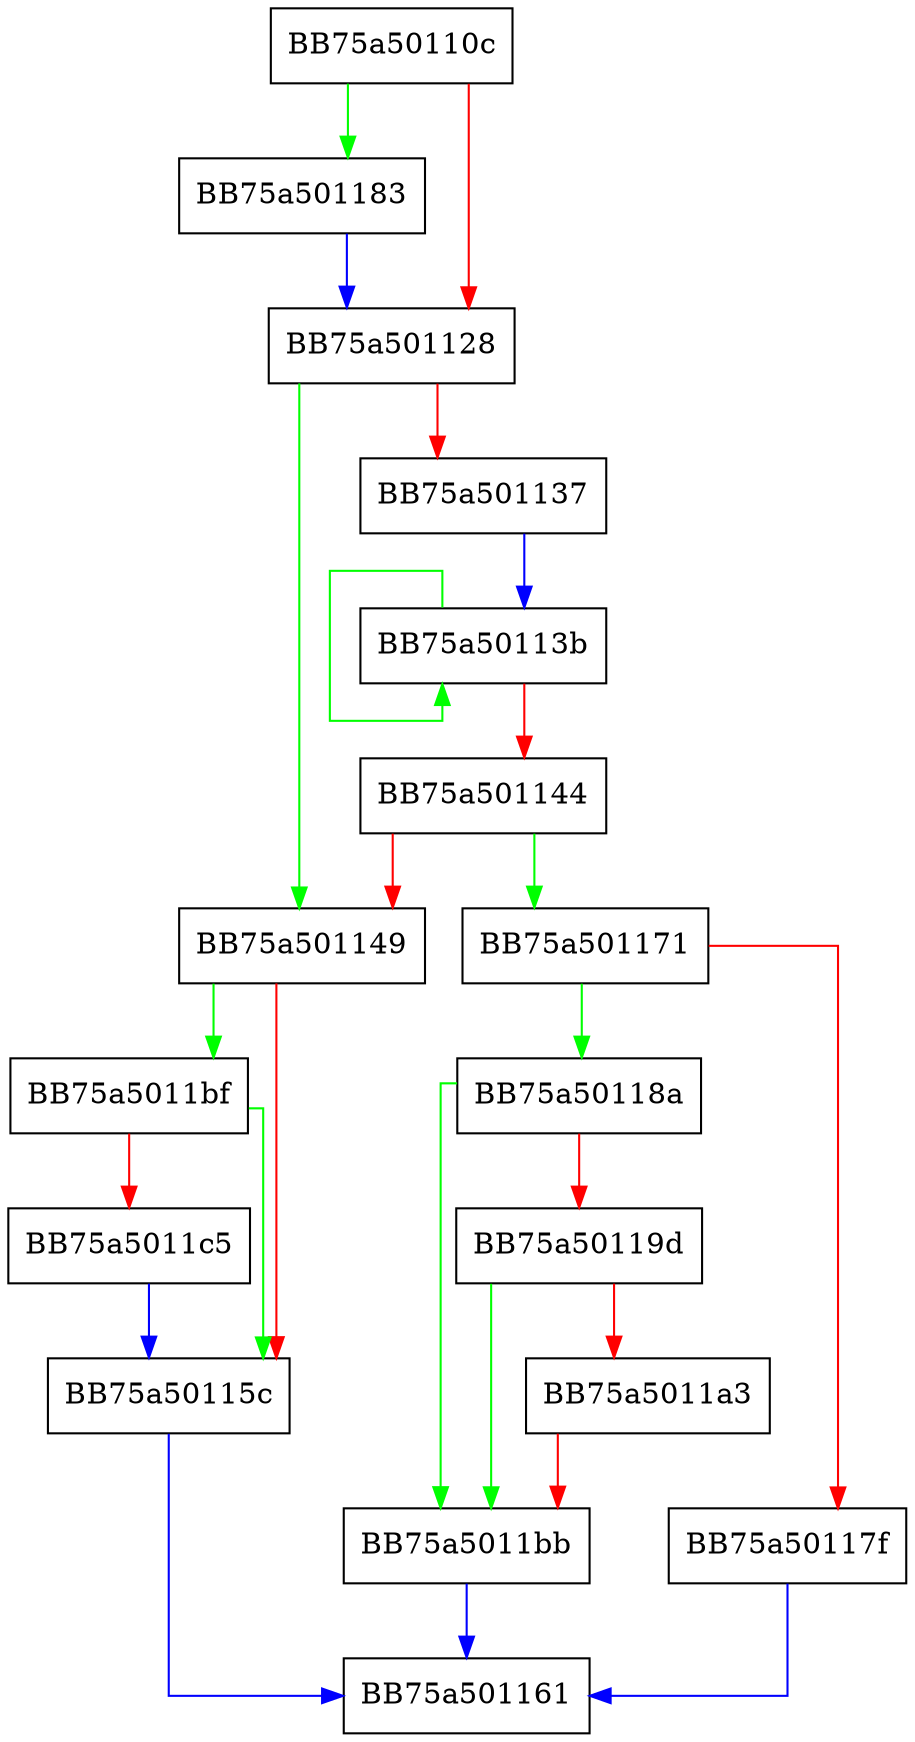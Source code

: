 digraph GetTargetDosPath {
  node [shape="box"];
  graph [splines=ortho];
  BB75a50110c -> BB75a501183 [color="green"];
  BB75a50110c -> BB75a501128 [color="red"];
  BB75a501128 -> BB75a501149 [color="green"];
  BB75a501128 -> BB75a501137 [color="red"];
  BB75a501137 -> BB75a50113b [color="blue"];
  BB75a50113b -> BB75a50113b [color="green"];
  BB75a50113b -> BB75a501144 [color="red"];
  BB75a501144 -> BB75a501171 [color="green"];
  BB75a501144 -> BB75a501149 [color="red"];
  BB75a501149 -> BB75a5011bf [color="green"];
  BB75a501149 -> BB75a50115c [color="red"];
  BB75a50115c -> BB75a501161 [color="blue"];
  BB75a501171 -> BB75a50118a [color="green"];
  BB75a501171 -> BB75a50117f [color="red"];
  BB75a50117f -> BB75a501161 [color="blue"];
  BB75a501183 -> BB75a501128 [color="blue"];
  BB75a50118a -> BB75a5011bb [color="green"];
  BB75a50118a -> BB75a50119d [color="red"];
  BB75a50119d -> BB75a5011bb [color="green"];
  BB75a50119d -> BB75a5011a3 [color="red"];
  BB75a5011a3 -> BB75a5011bb [color="red"];
  BB75a5011bb -> BB75a501161 [color="blue"];
  BB75a5011bf -> BB75a50115c [color="green"];
  BB75a5011bf -> BB75a5011c5 [color="red"];
  BB75a5011c5 -> BB75a50115c [color="blue"];
}